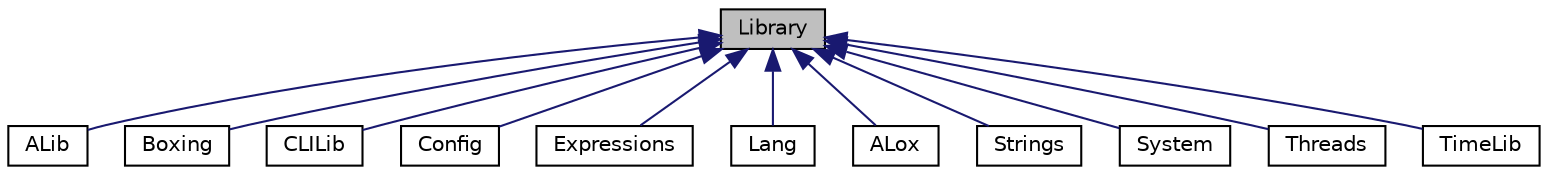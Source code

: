 digraph "Library"
{
  edge [fontname="Helvetica",fontsize="10",labelfontname="Helvetica",labelfontsize="10"];
  node [fontname="Helvetica",fontsize="10",shape=record];
  Node0 [label="Library",height=0.2,width=0.4,color="black", fillcolor="grey75", style="filled", fontcolor="black"];
  Node0 -> Node1 [dir="back",color="midnightblue",fontsize="10",style="solid",fontname="Helvetica"];
  Node1 [label="ALib",height=0.2,width=0.4,color="black", fillcolor="white", style="filled",URL="$classaworx_1_1lib_1_1ALib.html"];
  Node0 -> Node2 [dir="back",color="midnightblue",fontsize="10",style="solid",fontname="Helvetica"];
  Node2 [label="Boxing",height=0.2,width=0.4,color="black", fillcolor="white", style="filled",URL="$classaworx_1_1lib_1_1boxing_1_1Boxing.html"];
  Node0 -> Node3 [dir="back",color="midnightblue",fontsize="10",style="solid",fontname="Helvetica"];
  Node3 [label="CLILib",height=0.2,width=0.4,color="black", fillcolor="white", style="filled",URL="$classaworx_1_1lib_1_1cli_1_1CLILib.html"];
  Node0 -> Node4 [dir="back",color="midnightblue",fontsize="10",style="solid",fontname="Helvetica"];
  Node4 [label="Config",height=0.2,width=0.4,color="black", fillcolor="white", style="filled",URL="$classaworx_1_1lib_1_1config_1_1Config.html"];
  Node0 -> Node5 [dir="back",color="midnightblue",fontsize="10",style="solid",fontname="Helvetica"];
  Node5 [label="Expressions",height=0.2,width=0.4,color="black", fillcolor="white", style="filled",URL="$classaworx_1_1lib_1_1expressions_1_1Expressions.html"];
  Node0 -> Node6 [dir="back",color="midnightblue",fontsize="10",style="solid",fontname="Helvetica"];
  Node6 [label="Lang",height=0.2,width=0.4,color="black", fillcolor="white", style="filled",URL="$classaworx_1_1lib_1_1lang_1_1Lang.html"];
  Node0 -> Node7 [dir="back",color="midnightblue",fontsize="10",style="solid",fontname="Helvetica"];
  Node7 [label="ALox",height=0.2,width=0.4,color="black", fillcolor="white", style="filled",URL="$classaworx_1_1lib_1_1lox_1_1ALox.html"];
  Node0 -> Node8 [dir="back",color="midnightblue",fontsize="10",style="solid",fontname="Helvetica"];
  Node8 [label="Strings",height=0.2,width=0.4,color="black", fillcolor="white", style="filled",URL="$classaworx_1_1lib_1_1strings_1_1Strings.html"];
  Node0 -> Node9 [dir="back",color="midnightblue",fontsize="10",style="solid",fontname="Helvetica"];
  Node9 [label="System",height=0.2,width=0.4,color="black", fillcolor="white", style="filled",URL="$classaworx_1_1lib_1_1system_1_1System.html"];
  Node0 -> Node10 [dir="back",color="midnightblue",fontsize="10",style="solid",fontname="Helvetica"];
  Node10 [label="Threads",height=0.2,width=0.4,color="black", fillcolor="white", style="filled",URL="$classaworx_1_1lib_1_1threads_1_1Threads.html"];
  Node0 -> Node11 [dir="back",color="midnightblue",fontsize="10",style="solid",fontname="Helvetica"];
  Node11 [label="TimeLib",height=0.2,width=0.4,color="black", fillcolor="white", style="filled",URL="$classaworx_1_1lib_1_1time_1_1TimeLib.html"];
}

